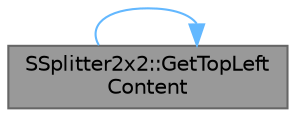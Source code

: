 digraph "SSplitter2x2::GetTopLeftContent"
{
 // INTERACTIVE_SVG=YES
 // LATEX_PDF_SIZE
  bgcolor="transparent";
  edge [fontname=Helvetica,fontsize=10,labelfontname=Helvetica,labelfontsize=10];
  node [fontname=Helvetica,fontsize=10,shape=box,height=0.2,width=0.4];
  rankdir="RL";
  Node1 [id="Node000001",label="SSplitter2x2::GetTopLeft\lContent",height=0.2,width=0.4,color="gray40", fillcolor="grey60", style="filled", fontcolor="black",tooltip="Returns the widget displayed in the splitter top left area."];
  Node1 -> Node1 [id="edge1_Node000001_Node000001",dir="back",color="steelblue1",style="solid",tooltip=" "];
}
